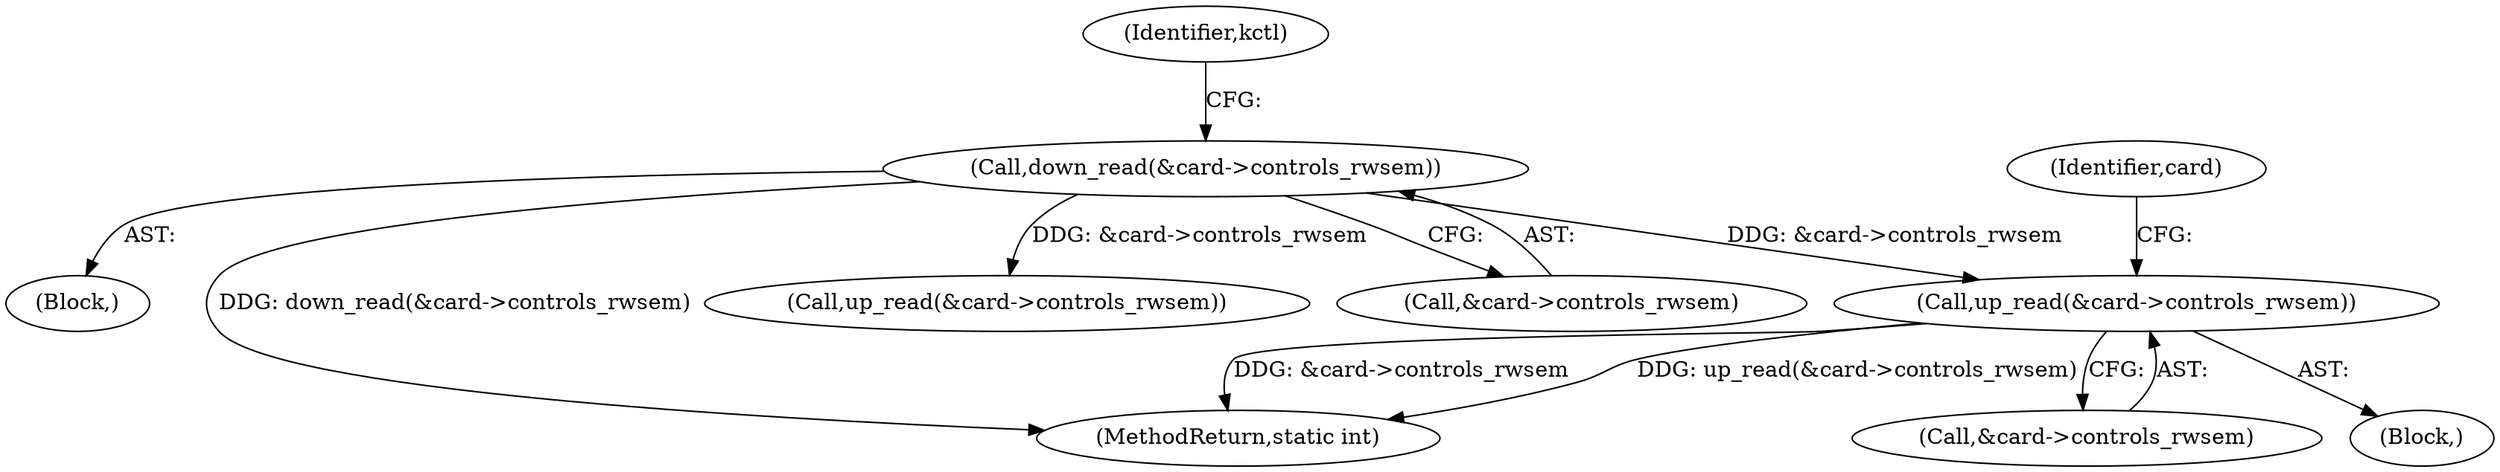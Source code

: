 digraph "0_linux_fd9f26e4eca5d08a27d12c0933fceef76ed9663d_2@API" {
"1000276" [label="(Call,up_read(&card->controls_rwsem))"];
"1000141" [label="(Call,down_read(&card->controls_rwsem))"];
"1000141" [label="(Call,down_read(&card->controls_rwsem))"];
"1000104" [label="(Block,)"];
"1000349" [label="(MethodReturn,static int)"];
"1000147" [label="(Identifier,kctl)"];
"1000342" [label="(Call,up_read(&card->controls_rwsem))"];
"1000277" [label="(Call,&card->controls_rwsem)"];
"1000276" [label="(Call,up_read(&card->controls_rwsem))"];
"1000142" [label="(Call,&card->controls_rwsem)"];
"1000282" [label="(Identifier,card)"];
"1000275" [label="(Block,)"];
"1000276" -> "1000275"  [label="AST: "];
"1000276" -> "1000277"  [label="CFG: "];
"1000277" -> "1000276"  [label="AST: "];
"1000282" -> "1000276"  [label="CFG: "];
"1000276" -> "1000349"  [label="DDG: up_read(&card->controls_rwsem)"];
"1000276" -> "1000349"  [label="DDG: &card->controls_rwsem"];
"1000141" -> "1000276"  [label="DDG: &card->controls_rwsem"];
"1000141" -> "1000104"  [label="AST: "];
"1000141" -> "1000142"  [label="CFG: "];
"1000142" -> "1000141"  [label="AST: "];
"1000147" -> "1000141"  [label="CFG: "];
"1000141" -> "1000349"  [label="DDG: down_read(&card->controls_rwsem)"];
"1000141" -> "1000342"  [label="DDG: &card->controls_rwsem"];
}
